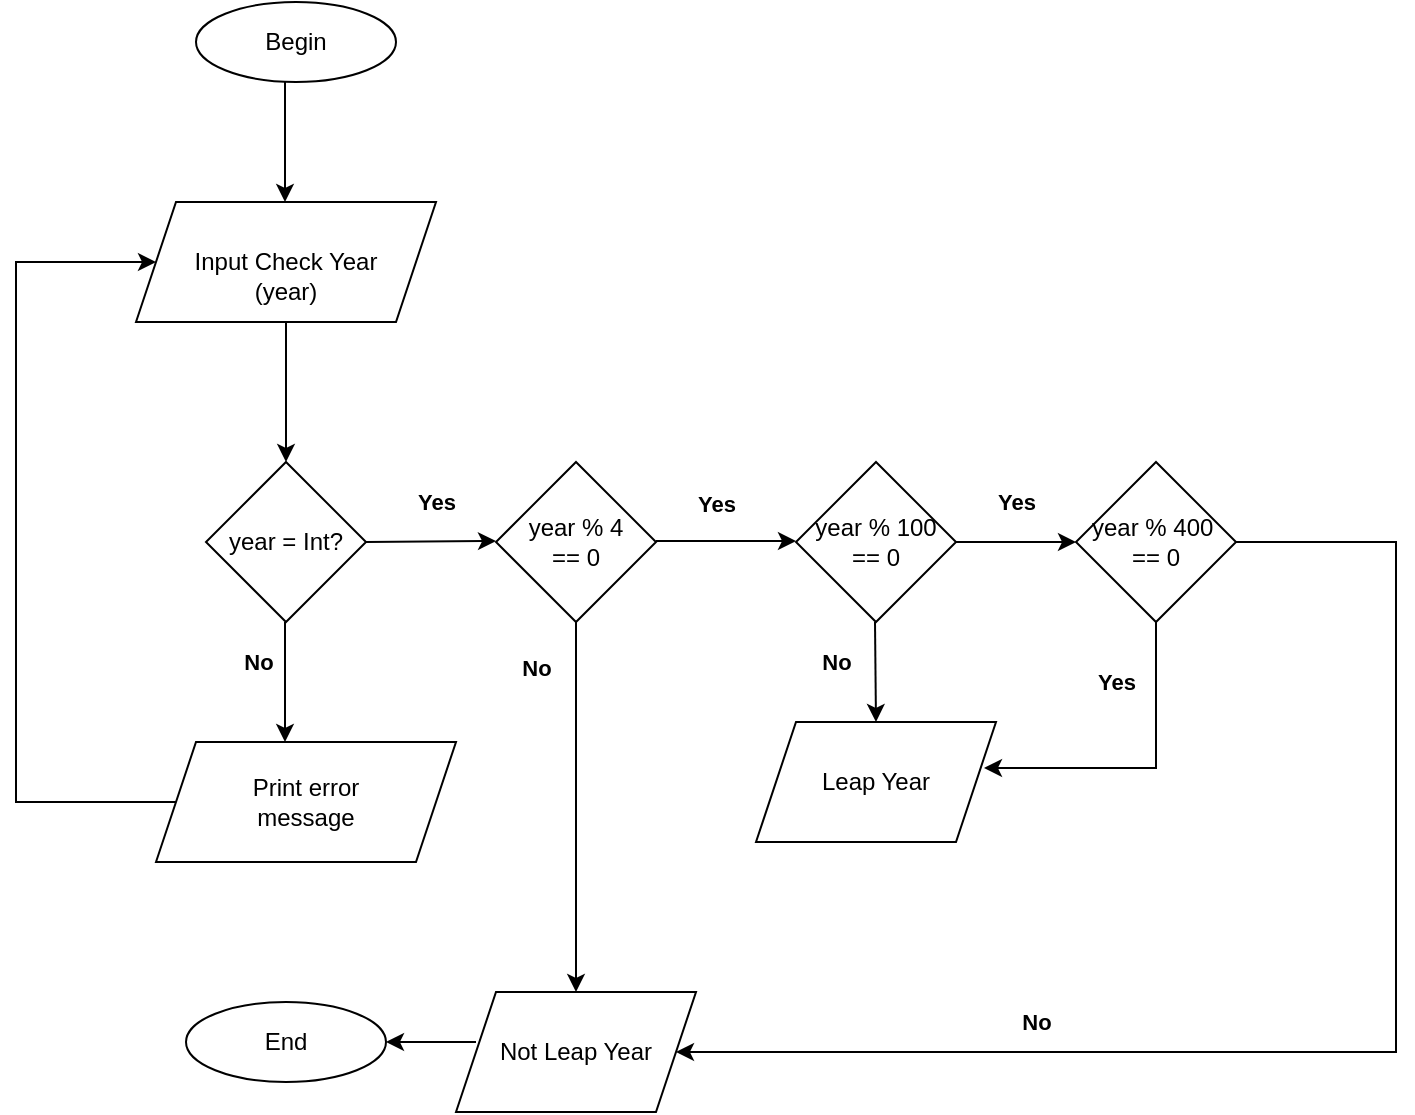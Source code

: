 <mxfile version="22.1.4" type="github">
  <diagram id="C5RBs43oDa-KdzZeNtuy" name="Page-1">
    <mxGraphModel dx="948" dy="552" grid="1" gridSize="10" guides="1" tooltips="1" connect="1" arrows="1" fold="1" page="1" pageScale="1" pageWidth="827" pageHeight="1169" math="0" shadow="0">
      <root>
        <mxCell id="WIyWlLk6GJQsqaUBKTNV-0" />
        <mxCell id="WIyWlLk6GJQsqaUBKTNV-1" parent="WIyWlLk6GJQsqaUBKTNV-0" />
        <mxCell id="lTUS31iEleSx6iwOJdl1-1" value="Begin" style="ellipse;whiteSpace=wrap;html=1;" parent="WIyWlLk6GJQsqaUBKTNV-1" vertex="1">
          <mxGeometry x="120" y="30" width="100" height="40" as="geometry" />
        </mxCell>
        <mxCell id="lTUS31iEleSx6iwOJdl1-19" style="edgeStyle=orthogonalEdgeStyle;rounded=0;orthogonalLoop=1;jettySize=auto;html=1;exitX=0.5;exitY=1;exitDx=0;exitDy=0;entryX=0.5;entryY=0;entryDx=0;entryDy=0;" parent="WIyWlLk6GJQsqaUBKTNV-1" source="lTUS31iEleSx6iwOJdl1-5" target="lTUS31iEleSx6iwOJdl1-7" edge="1">
          <mxGeometry relative="1" as="geometry">
            <Array as="points">
              <mxPoint x="165" y="190" />
            </Array>
          </mxGeometry>
        </mxCell>
        <mxCell id="lTUS31iEleSx6iwOJdl1-5" value="&lt;br&gt;Input Check Year&lt;br&gt;(year)" style="shape=parallelogram;perimeter=parallelogramPerimeter;whiteSpace=wrap;html=1;fixedSize=1;" parent="WIyWlLk6GJQsqaUBKTNV-1" vertex="1">
          <mxGeometry x="90" y="130" width="150" height="60" as="geometry" />
        </mxCell>
        <mxCell id="lTUS31iEleSx6iwOJdl1-7" value="year = Int?" style="rhombus;whiteSpace=wrap;html=1;" parent="WIyWlLk6GJQsqaUBKTNV-1" vertex="1">
          <mxGeometry x="125" y="260" width="80" height="80" as="geometry" />
        </mxCell>
        <mxCell id="lTUS31iEleSx6iwOJdl1-8" value="year % 4&lt;br&gt;== 0" style="rhombus;whiteSpace=wrap;html=1;" parent="WIyWlLk6GJQsqaUBKTNV-1" vertex="1">
          <mxGeometry x="270" y="260" width="80" height="80" as="geometry" />
        </mxCell>
        <mxCell id="lTUS31iEleSx6iwOJdl1-9" value="year % 100&lt;br&gt;== 0" style="rhombus;whiteSpace=wrap;html=1;" parent="WIyWlLk6GJQsqaUBKTNV-1" vertex="1">
          <mxGeometry x="420" y="260" width="80" height="80" as="geometry" />
        </mxCell>
        <mxCell id="lTUS31iEleSx6iwOJdl1-10" value="year % 400&amp;nbsp;&lt;br&gt;== 0" style="rhombus;whiteSpace=wrap;html=1;" parent="WIyWlLk6GJQsqaUBKTNV-1" vertex="1">
          <mxGeometry x="560" y="260" width="80" height="80" as="geometry" />
        </mxCell>
        <mxCell id="lTUS31iEleSx6iwOJdl1-11" value="Leap Year" style="shape=parallelogram;perimeter=parallelogramPerimeter;whiteSpace=wrap;html=1;fixedSize=1;" parent="WIyWlLk6GJQsqaUBKTNV-1" vertex="1">
          <mxGeometry x="400" y="390" width="120" height="60" as="geometry" />
        </mxCell>
        <mxCell id="lTUS31iEleSx6iwOJdl1-26" value="Yes" style="endArrow=classic;html=1;rounded=0;fontStyle=1" parent="WIyWlLk6GJQsqaUBKTNV-1" edge="1">
          <mxGeometry x="-0.143" y="20" width="50" height="50" relative="1" as="geometry">
            <mxPoint x="350" y="299.5" as="sourcePoint" />
            <mxPoint x="420" y="299.5" as="targetPoint" />
            <Array as="points">
              <mxPoint x="370" y="299.5" />
            </Array>
            <mxPoint y="1" as="offset" />
          </mxGeometry>
        </mxCell>
        <mxCell id="lTUS31iEleSx6iwOJdl1-31" value="Yes" style="endArrow=classic;html=1;rounded=0;exitX=1;exitY=0.5;exitDx=0;exitDy=0;fontStyle=1;align=center;" parent="WIyWlLk6GJQsqaUBKTNV-1" source="lTUS31iEleSx6iwOJdl1-7" edge="1">
          <mxGeometry x="0.082" y="20" width="50" height="50" relative="1" as="geometry">
            <mxPoint x="210" y="299.5" as="sourcePoint" />
            <mxPoint x="270" y="299.5" as="targetPoint" />
            <mxPoint as="offset" />
          </mxGeometry>
        </mxCell>
        <mxCell id="lTUS31iEleSx6iwOJdl1-35" value="No" style="endArrow=classic;html=1;rounded=0;fontStyle=1" parent="WIyWlLk6GJQsqaUBKTNV-1" edge="1">
          <mxGeometry x="-0.2" y="-20" width="50" height="50" relative="1" as="geometry">
            <mxPoint x="459.5" y="340" as="sourcePoint" />
            <mxPoint x="460" y="390" as="targetPoint" />
            <Array as="points" />
            <mxPoint as="offset" />
          </mxGeometry>
        </mxCell>
        <mxCell id="lTUS31iEleSx6iwOJdl1-39" value="Yes" style="endArrow=classic;html=1;rounded=0;fontStyle=1" parent="WIyWlLk6GJQsqaUBKTNV-1" target="lTUS31iEleSx6iwOJdl1-10" edge="1">
          <mxGeometry y="20" width="50" height="50" relative="1" as="geometry">
            <mxPoint x="500" y="300" as="sourcePoint" />
            <mxPoint x="550" y="250" as="targetPoint" />
            <mxPoint as="offset" />
          </mxGeometry>
        </mxCell>
        <mxCell id="lTUS31iEleSx6iwOJdl1-40" value="Yes" style="endArrow=classic;html=1;rounded=0;entryX=0.95;entryY=0.383;entryDx=0;entryDy=0;entryPerimeter=0;fontStyle=1" parent="WIyWlLk6GJQsqaUBKTNV-1" target="lTUS31iEleSx6iwOJdl1-11" edge="1">
          <mxGeometry x="-0.623" y="-20" width="50" height="50" relative="1" as="geometry">
            <mxPoint x="600" y="340" as="sourcePoint" />
            <mxPoint x="650" y="290" as="targetPoint" />
            <Array as="points">
              <mxPoint x="600" y="413" />
            </Array>
            <mxPoint as="offset" />
          </mxGeometry>
        </mxCell>
        <mxCell id="lTUS31iEleSx6iwOJdl1-41" value="Print error&lt;br&gt;message" style="shape=parallelogram;perimeter=parallelogramPerimeter;whiteSpace=wrap;html=1;fixedSize=1;" parent="WIyWlLk6GJQsqaUBKTNV-1" vertex="1">
          <mxGeometry x="100" y="400" width="150" height="60" as="geometry" />
        </mxCell>
        <mxCell id="lTUS31iEleSx6iwOJdl1-45" value="No" style="endArrow=classic;html=1;rounded=0;fontStyle=1" parent="WIyWlLk6GJQsqaUBKTNV-1" edge="1">
          <mxGeometry x="-0.333" y="-14" width="50" height="50" relative="1" as="geometry">
            <mxPoint x="164.5" y="340" as="sourcePoint" />
            <mxPoint x="164.5" y="400" as="targetPoint" />
            <mxPoint as="offset" />
          </mxGeometry>
        </mxCell>
        <mxCell id="lTUS31iEleSx6iwOJdl1-48" value="" style="endArrow=classic;html=1;rounded=0;exitX=0;exitY=0.5;exitDx=0;exitDy=0;entryX=0;entryY=0.5;entryDx=0;entryDy=0;" parent="WIyWlLk6GJQsqaUBKTNV-1" source="lTUS31iEleSx6iwOJdl1-41" target="lTUS31iEleSx6iwOJdl1-5" edge="1">
          <mxGeometry width="50" height="50" relative="1" as="geometry">
            <mxPoint x="90" y="430" as="sourcePoint" />
            <mxPoint x="80" y="160" as="targetPoint" />
            <Array as="points">
              <mxPoint x="30" y="430" />
              <mxPoint x="30" y="160" />
            </Array>
          </mxGeometry>
        </mxCell>
        <mxCell id="lTUS31iEleSx6iwOJdl1-50" value="No" style="endArrow=classic;html=1;rounded=0;fontStyle=1" parent="WIyWlLk6GJQsqaUBKTNV-1" target="lTUS31iEleSx6iwOJdl1-51" edge="1">
          <mxGeometry x="0.482" y="-15" width="50" height="50" relative="1" as="geometry">
            <mxPoint x="640" y="300" as="sourcePoint" />
            <mxPoint x="580" y="550" as="targetPoint" />
            <Array as="points">
              <mxPoint x="720" y="300" />
              <mxPoint x="720" y="555" />
            </Array>
            <mxPoint as="offset" />
          </mxGeometry>
        </mxCell>
        <mxCell id="lTUS31iEleSx6iwOJdl1-51" value="Not Leap Year" style="shape=parallelogram;perimeter=parallelogramPerimeter;whiteSpace=wrap;html=1;fixedSize=1;" parent="WIyWlLk6GJQsqaUBKTNV-1" vertex="1">
          <mxGeometry x="250" y="525" width="120" height="60" as="geometry" />
        </mxCell>
        <mxCell id="lTUS31iEleSx6iwOJdl1-52" value="" style="endArrow=classic;html=1;rounded=0;entryX=1;entryY=0.5;entryDx=0;entryDy=0;" parent="WIyWlLk6GJQsqaUBKTNV-1" edge="1" target="lTUS31iEleSx6iwOJdl1-53">
          <mxGeometry width="50" height="50" relative="1" as="geometry">
            <mxPoint x="260" y="550" as="sourcePoint" />
            <mxPoint x="220" y="550" as="targetPoint" />
          </mxGeometry>
        </mxCell>
        <mxCell id="lTUS31iEleSx6iwOJdl1-53" value="End" style="ellipse;whiteSpace=wrap;html=1;" parent="WIyWlLk6GJQsqaUBKTNV-1" vertex="1">
          <mxGeometry x="115" y="530" width="100" height="40" as="geometry" />
        </mxCell>
        <mxCell id="lTUS31iEleSx6iwOJdl1-57" value="" style="endArrow=classic;html=1;rounded=0;" parent="WIyWlLk6GJQsqaUBKTNV-1" edge="1">
          <mxGeometry width="50" height="50" relative="1" as="geometry">
            <mxPoint x="164.5" y="70" as="sourcePoint" />
            <mxPoint x="164.5" y="130" as="targetPoint" />
          </mxGeometry>
        </mxCell>
        <mxCell id="lTUS31iEleSx6iwOJdl1-59" value="No" style="endArrow=classic;html=1;rounded=0;exitX=0.5;exitY=1;exitDx=0;exitDy=0;entryX=0.5;entryY=0;entryDx=0;entryDy=0;fontStyle=1" parent="WIyWlLk6GJQsqaUBKTNV-1" source="lTUS31iEleSx6iwOJdl1-8" target="lTUS31iEleSx6iwOJdl1-51" edge="1">
          <mxGeometry x="-0.777" y="-20" width="50" height="50" relative="1" as="geometry">
            <mxPoint x="310" y="400" as="sourcePoint" />
            <mxPoint x="310" y="490" as="targetPoint" />
            <Array as="points">
              <mxPoint x="310" y="490" />
              <mxPoint x="310" y="480" />
            </Array>
            <mxPoint as="offset" />
          </mxGeometry>
        </mxCell>
      </root>
    </mxGraphModel>
  </diagram>
</mxfile>
